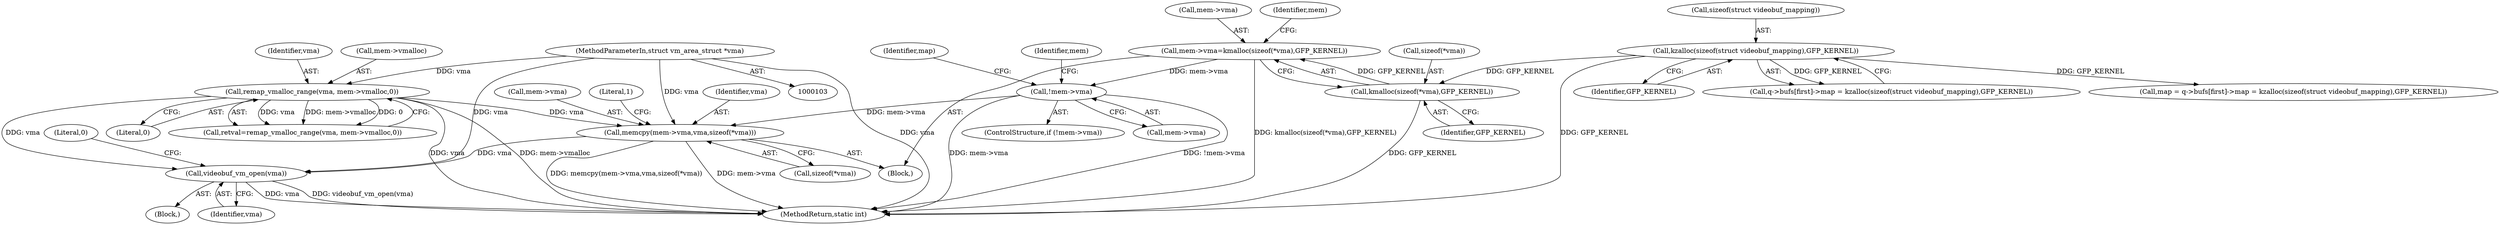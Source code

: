 digraph "0_linux_0b29669c065f60501e7289e1950fa2a618962358@API" {
"1000356" [label="(Call,videobuf_vm_open(vma))"];
"1000281" [label="(Call,remap_vmalloc_range(vma, mem->vmalloc,0))"];
"1000105" [label="(MethodParameterIn,struct vm_area_struct *vma)"];
"1000324" [label="(Call,memcpy(mem->vma,vma,sizeof(*vma)))"];
"1000305" [label="(Call,!mem->vma)"];
"1000295" [label="(Call,mem->vma=kmalloc(sizeof(*vma),GFP_KERNEL))"];
"1000299" [label="(Call,kmalloc(sizeof(*vma),GFP_KERNEL))"];
"1000203" [label="(Call,kzalloc(sizeof(struct videobuf_mapping),GFP_KERNEL))"];
"1000279" [label="(Call,retval=remap_vmalloc_range(vma, mem->vmalloc,0))"];
"1000325" [label="(Call,mem->vma)"];
"1000326" [label="(Identifier,mem)"];
"1000307" [label="(Identifier,mem)"];
"1000311" [label="(Identifier,map)"];
"1000281" [label="(Call,remap_vmalloc_range(vma, mem->vmalloc,0))"];
"1000291" [label="(Block,)"];
"1000360" [label="(MethodReturn,static int)"];
"1000303" [label="(Identifier,GFP_KERNEL)"];
"1000206" [label="(Identifier,GFP_KERNEL)"];
"1000295" [label="(Call,mem->vma=kmalloc(sizeof(*vma),GFP_KERNEL))"];
"1000204" [label="(Call,sizeof(struct videobuf_mapping))"];
"1000286" [label="(Literal,0)"];
"1000305" [label="(Call,!mem->vma)"];
"1000359" [label="(Literal,0)"];
"1000203" [label="(Call,kzalloc(sizeof(struct videobuf_mapping),GFP_KERNEL))"];
"1000299" [label="(Call,kmalloc(sizeof(*vma),GFP_KERNEL))"];
"1000300" [label="(Call,sizeof(*vma))"];
"1000304" [label="(ControlStructure,if (!mem->vma))"];
"1000106" [label="(Block,)"];
"1000282" [label="(Identifier,vma)"];
"1000329" [label="(Call,sizeof(*vma))"];
"1000195" [label="(Call,q->bufs[first]->map = kzalloc(sizeof(struct videobuf_mapping),GFP_KERNEL))"];
"1000283" [label="(Call,mem->vmalloc)"];
"1000306" [label="(Call,mem->vma)"];
"1000357" [label="(Identifier,vma)"];
"1000333" [label="(Literal,1)"];
"1000356" [label="(Call,videobuf_vm_open(vma))"];
"1000105" [label="(MethodParameterIn,struct vm_area_struct *vma)"];
"1000328" [label="(Identifier,vma)"];
"1000193" [label="(Call,map = q->bufs[first]->map = kzalloc(sizeof(struct videobuf_mapping),GFP_KERNEL))"];
"1000324" [label="(Call,memcpy(mem->vma,vma,sizeof(*vma)))"];
"1000296" [label="(Call,mem->vma)"];
"1000356" -> "1000106"  [label="AST: "];
"1000356" -> "1000357"  [label="CFG: "];
"1000357" -> "1000356"  [label="AST: "];
"1000359" -> "1000356"  [label="CFG: "];
"1000356" -> "1000360"  [label="DDG: videobuf_vm_open(vma)"];
"1000356" -> "1000360"  [label="DDG: vma"];
"1000281" -> "1000356"  [label="DDG: vma"];
"1000324" -> "1000356"  [label="DDG: vma"];
"1000105" -> "1000356"  [label="DDG: vma"];
"1000281" -> "1000279"  [label="AST: "];
"1000281" -> "1000286"  [label="CFG: "];
"1000282" -> "1000281"  [label="AST: "];
"1000283" -> "1000281"  [label="AST: "];
"1000286" -> "1000281"  [label="AST: "];
"1000279" -> "1000281"  [label="CFG: "];
"1000281" -> "1000360"  [label="DDG: vma"];
"1000281" -> "1000360"  [label="DDG: mem->vmalloc"];
"1000281" -> "1000279"  [label="DDG: vma"];
"1000281" -> "1000279"  [label="DDG: mem->vmalloc"];
"1000281" -> "1000279"  [label="DDG: 0"];
"1000105" -> "1000281"  [label="DDG: vma"];
"1000281" -> "1000324"  [label="DDG: vma"];
"1000105" -> "1000103"  [label="AST: "];
"1000105" -> "1000360"  [label="DDG: vma"];
"1000105" -> "1000324"  [label="DDG: vma"];
"1000324" -> "1000291"  [label="AST: "];
"1000324" -> "1000329"  [label="CFG: "];
"1000325" -> "1000324"  [label="AST: "];
"1000328" -> "1000324"  [label="AST: "];
"1000329" -> "1000324"  [label="AST: "];
"1000333" -> "1000324"  [label="CFG: "];
"1000324" -> "1000360"  [label="DDG: memcpy(mem->vma,vma,sizeof(*vma))"];
"1000324" -> "1000360"  [label="DDG: mem->vma"];
"1000305" -> "1000324"  [label="DDG: mem->vma"];
"1000305" -> "1000304"  [label="AST: "];
"1000305" -> "1000306"  [label="CFG: "];
"1000306" -> "1000305"  [label="AST: "];
"1000311" -> "1000305"  [label="CFG: "];
"1000326" -> "1000305"  [label="CFG: "];
"1000305" -> "1000360"  [label="DDG: !mem->vma"];
"1000305" -> "1000360"  [label="DDG: mem->vma"];
"1000295" -> "1000305"  [label="DDG: mem->vma"];
"1000295" -> "1000291"  [label="AST: "];
"1000295" -> "1000299"  [label="CFG: "];
"1000296" -> "1000295"  [label="AST: "];
"1000299" -> "1000295"  [label="AST: "];
"1000307" -> "1000295"  [label="CFG: "];
"1000295" -> "1000360"  [label="DDG: kmalloc(sizeof(*vma),GFP_KERNEL)"];
"1000299" -> "1000295"  [label="DDG: GFP_KERNEL"];
"1000299" -> "1000303"  [label="CFG: "];
"1000300" -> "1000299"  [label="AST: "];
"1000303" -> "1000299"  [label="AST: "];
"1000299" -> "1000360"  [label="DDG: GFP_KERNEL"];
"1000203" -> "1000299"  [label="DDG: GFP_KERNEL"];
"1000203" -> "1000195"  [label="AST: "];
"1000203" -> "1000206"  [label="CFG: "];
"1000204" -> "1000203"  [label="AST: "];
"1000206" -> "1000203"  [label="AST: "];
"1000195" -> "1000203"  [label="CFG: "];
"1000203" -> "1000360"  [label="DDG: GFP_KERNEL"];
"1000203" -> "1000193"  [label="DDG: GFP_KERNEL"];
"1000203" -> "1000195"  [label="DDG: GFP_KERNEL"];
}
